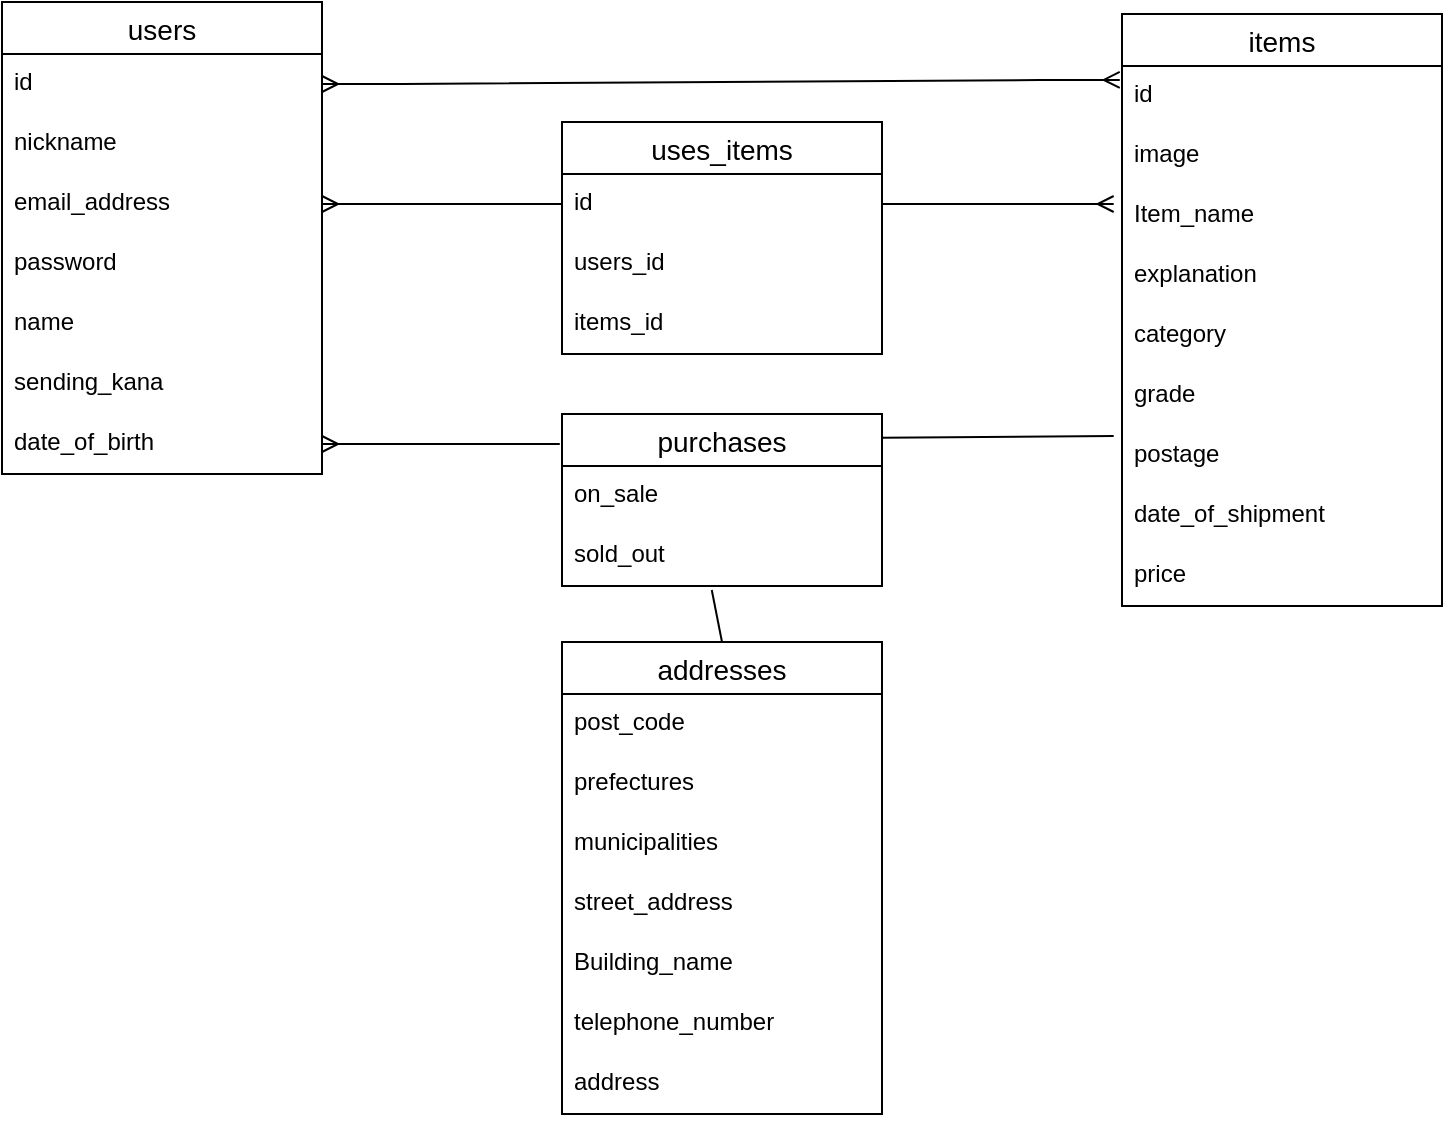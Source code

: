 <mxfile>
    <diagram id="kQ4g6l3Itg2ehf1FcN4k" name="ページ1">
        <mxGraphModel dx="952" dy="874" grid="1" gridSize="10" guides="1" tooltips="1" connect="1" arrows="1" fold="1" page="1" pageScale="1" pageWidth="827" pageHeight="1169" math="0" shadow="0">
            <root>
                <mxCell id="0"/>
                <mxCell id="1" parent="0"/>
                <mxCell id="6fRMwqHIvGFD-L8_-Q2L-1" value="users" style="swimlane;fontStyle=0;childLayout=stackLayout;horizontal=1;startSize=26;horizontalStack=0;resizeParent=1;resizeParentMax=0;resizeLast=0;collapsible=1;marginBottom=0;align=center;fontSize=14;" parent="1" vertex="1">
                    <mxGeometry x="40" y="40" width="160" height="236" as="geometry"/>
                </mxCell>
                <mxCell id="6fRMwqHIvGFD-L8_-Q2L-2" value="id" style="text;strokeColor=none;fillColor=none;spacingLeft=4;spacingRight=4;overflow=hidden;rotatable=0;points=[[0,0.5],[1,0.5]];portConstraint=eastwest;fontSize=12;" parent="6fRMwqHIvGFD-L8_-Q2L-1" vertex="1">
                    <mxGeometry y="26" width="160" height="30" as="geometry"/>
                </mxCell>
                <mxCell id="6fRMwqHIvGFD-L8_-Q2L-3" value="nickname" style="text;strokeColor=none;fillColor=none;spacingLeft=4;spacingRight=4;overflow=hidden;rotatable=0;points=[[0,0.5],[1,0.5]];portConstraint=eastwest;fontSize=12;" parent="6fRMwqHIvGFD-L8_-Q2L-1" vertex="1">
                    <mxGeometry y="56" width="160" height="30" as="geometry"/>
                </mxCell>
                <mxCell id="6fRMwqHIvGFD-L8_-Q2L-6" value="email_address" style="text;strokeColor=none;fillColor=none;spacingLeft=4;spacingRight=4;overflow=hidden;rotatable=0;points=[[0,0.5],[1,0.5]];portConstraint=eastwest;fontSize=12;" parent="6fRMwqHIvGFD-L8_-Q2L-1" vertex="1">
                    <mxGeometry y="86" width="160" height="30" as="geometry"/>
                </mxCell>
                <mxCell id="6fRMwqHIvGFD-L8_-Q2L-4" value="password" style="text;strokeColor=none;fillColor=none;spacingLeft=4;spacingRight=4;overflow=hidden;rotatable=0;points=[[0,0.5],[1,0.5]];portConstraint=eastwest;fontSize=12;" parent="6fRMwqHIvGFD-L8_-Q2L-1" vertex="1">
                    <mxGeometry y="116" width="160" height="30" as="geometry"/>
                </mxCell>
                <mxCell id="6fRMwqHIvGFD-L8_-Q2L-8" value="name" style="text;strokeColor=none;fillColor=none;spacingLeft=4;spacingRight=4;overflow=hidden;rotatable=0;points=[[0,0.5],[1,0.5]];portConstraint=eastwest;fontSize=12;" parent="6fRMwqHIvGFD-L8_-Q2L-1" vertex="1">
                    <mxGeometry y="146" width="160" height="30" as="geometry"/>
                </mxCell>
                <mxCell id="6fRMwqHIvGFD-L8_-Q2L-7" value="sending_kana" style="text;strokeColor=none;fillColor=none;spacingLeft=4;spacingRight=4;overflow=hidden;rotatable=0;points=[[0,0.5],[1,0.5]];portConstraint=eastwest;fontSize=12;" parent="6fRMwqHIvGFD-L8_-Q2L-1" vertex="1">
                    <mxGeometry y="176" width="160" height="30" as="geometry"/>
                </mxCell>
                <mxCell id="6fRMwqHIvGFD-L8_-Q2L-9" value="date_of_birth" style="text;strokeColor=none;fillColor=none;spacingLeft=4;spacingRight=4;overflow=hidden;rotatable=0;points=[[0,0.5],[1,0.5]];portConstraint=eastwest;fontSize=12;" parent="6fRMwqHIvGFD-L8_-Q2L-1" vertex="1">
                    <mxGeometry y="206" width="160" height="30" as="geometry"/>
                </mxCell>
                <mxCell id="6fRMwqHIvGFD-L8_-Q2L-11" value="items" style="swimlane;fontStyle=0;childLayout=stackLayout;horizontal=1;startSize=26;horizontalStack=0;resizeParent=1;resizeParentMax=0;resizeLast=0;collapsible=1;marginBottom=0;align=center;fontSize=14;" parent="1" vertex="1">
                    <mxGeometry x="600" y="46" width="160" height="296" as="geometry"/>
                </mxCell>
                <mxCell id="6fRMwqHIvGFD-L8_-Q2L-12" value="id" style="text;strokeColor=none;fillColor=none;spacingLeft=4;spacingRight=4;overflow=hidden;rotatable=0;points=[[0,0.5],[1,0.5]];portConstraint=eastwest;fontSize=12;" parent="6fRMwqHIvGFD-L8_-Q2L-11" vertex="1">
                    <mxGeometry y="26" width="160" height="30" as="geometry"/>
                </mxCell>
                <mxCell id="6fRMwqHIvGFD-L8_-Q2L-13" value="image" style="text;strokeColor=none;fillColor=none;spacingLeft=4;spacingRight=4;overflow=hidden;rotatable=0;points=[[0,0.5],[1,0.5]];portConstraint=eastwest;fontSize=12;" parent="6fRMwqHIvGFD-L8_-Q2L-11" vertex="1">
                    <mxGeometry y="56" width="160" height="30" as="geometry"/>
                </mxCell>
                <mxCell id="6fRMwqHIvGFD-L8_-Q2L-16" value="Item_name" style="text;strokeColor=none;fillColor=none;spacingLeft=4;spacingRight=4;overflow=hidden;rotatable=0;points=[[0,0.5],[1,0.5]];portConstraint=eastwest;fontSize=12;" parent="6fRMwqHIvGFD-L8_-Q2L-11" vertex="1">
                    <mxGeometry y="86" width="160" height="30" as="geometry"/>
                </mxCell>
                <mxCell id="6fRMwqHIvGFD-L8_-Q2L-17" value="explanation&#10;" style="text;strokeColor=none;fillColor=none;spacingLeft=4;spacingRight=4;overflow=hidden;rotatable=0;points=[[0,0.5],[1,0.5]];portConstraint=eastwest;fontSize=12;" parent="6fRMwqHIvGFD-L8_-Q2L-11" vertex="1">
                    <mxGeometry y="116" width="160" height="30" as="geometry"/>
                </mxCell>
                <mxCell id="6fRMwqHIvGFD-L8_-Q2L-19" value="category" style="text;strokeColor=none;fillColor=none;spacingLeft=4;spacingRight=4;overflow=hidden;rotatable=0;points=[[0,0.5],[1,0.5]];portConstraint=eastwest;fontSize=12;" parent="6fRMwqHIvGFD-L8_-Q2L-11" vertex="1">
                    <mxGeometry y="146" width="160" height="30" as="geometry"/>
                </mxCell>
                <mxCell id="6fRMwqHIvGFD-L8_-Q2L-18" value="grade" style="text;strokeColor=none;fillColor=none;spacingLeft=4;spacingRight=4;overflow=hidden;rotatable=0;points=[[0,0.5],[1,0.5]];portConstraint=eastwest;fontSize=12;" parent="6fRMwqHIvGFD-L8_-Q2L-11" vertex="1">
                    <mxGeometry y="176" width="160" height="30" as="geometry"/>
                </mxCell>
                <mxCell id="6fRMwqHIvGFD-L8_-Q2L-21" value="postage" style="text;strokeColor=none;fillColor=none;spacingLeft=4;spacingRight=4;overflow=hidden;rotatable=0;points=[[0,0.5],[1,0.5]];portConstraint=eastwest;fontSize=12;" parent="6fRMwqHIvGFD-L8_-Q2L-11" vertex="1">
                    <mxGeometry y="206" width="160" height="30" as="geometry"/>
                </mxCell>
                <mxCell id="6fRMwqHIvGFD-L8_-Q2L-24" value="date_of_shipment" style="text;strokeColor=none;fillColor=none;spacingLeft=4;spacingRight=4;overflow=hidden;rotatable=0;points=[[0,0.5],[1,0.5]];portConstraint=eastwest;fontSize=12;" parent="6fRMwqHIvGFD-L8_-Q2L-11" vertex="1">
                    <mxGeometry y="236" width="160" height="30" as="geometry"/>
                </mxCell>
                <mxCell id="6fRMwqHIvGFD-L8_-Q2L-22" value="price" style="text;strokeColor=none;fillColor=none;spacingLeft=4;spacingRight=4;overflow=hidden;rotatable=0;points=[[0,0.5],[1,0.5]];portConstraint=eastwest;fontSize=12;" parent="6fRMwqHIvGFD-L8_-Q2L-11" vertex="1">
                    <mxGeometry y="266" width="160" height="30" as="geometry"/>
                </mxCell>
                <mxCell id="6fRMwqHIvGFD-L8_-Q2L-25" value="uses_items" style="swimlane;fontStyle=0;childLayout=stackLayout;horizontal=1;startSize=26;horizontalStack=0;resizeParent=1;resizeParentMax=0;resizeLast=0;collapsible=1;marginBottom=0;align=center;fontSize=14;" parent="1" vertex="1">
                    <mxGeometry x="320" y="100" width="160" height="116" as="geometry"/>
                </mxCell>
                <mxCell id="6fRMwqHIvGFD-L8_-Q2L-26" value="id" style="text;strokeColor=none;fillColor=none;spacingLeft=4;spacingRight=4;overflow=hidden;rotatable=0;points=[[0,0.5],[1,0.5]];portConstraint=eastwest;fontSize=12;" parent="6fRMwqHIvGFD-L8_-Q2L-25" vertex="1">
                    <mxGeometry y="26" width="160" height="30" as="geometry"/>
                </mxCell>
                <mxCell id="6fRMwqHIvGFD-L8_-Q2L-27" value="users_id" style="text;strokeColor=none;fillColor=none;spacingLeft=4;spacingRight=4;overflow=hidden;rotatable=0;points=[[0,0.5],[1,0.5]];portConstraint=eastwest;fontSize=12;" parent="6fRMwqHIvGFD-L8_-Q2L-25" vertex="1">
                    <mxGeometry y="56" width="160" height="30" as="geometry"/>
                </mxCell>
                <mxCell id="6fRMwqHIvGFD-L8_-Q2L-28" value="items_id" style="text;strokeColor=none;fillColor=none;spacingLeft=4;spacingRight=4;overflow=hidden;rotatable=0;points=[[0,0.5],[1,0.5]];portConstraint=eastwest;fontSize=12;" parent="6fRMwqHIvGFD-L8_-Q2L-25" vertex="1">
                    <mxGeometry y="86" width="160" height="30" as="geometry"/>
                </mxCell>
                <mxCell id="6fRMwqHIvGFD-L8_-Q2L-29" value="" style="edgeStyle=entityRelationEdgeStyle;fontSize=12;html=1;endArrow=ERmany;startArrow=ERmany;exitX=1;exitY=0.5;exitDx=0;exitDy=0;entryX=-0.007;entryY=0.233;entryDx=0;entryDy=0;entryPerimeter=0;" parent="1" source="6fRMwqHIvGFD-L8_-Q2L-2" target="6fRMwqHIvGFD-L8_-Q2L-12" edge="1">
                    <mxGeometry width="100" height="100" relative="1" as="geometry">
                        <mxPoint x="314" y="140" as="sourcePoint"/>
                        <mxPoint x="560" y="80" as="targetPoint"/>
                    </mxGeometry>
                </mxCell>
                <mxCell id="6fRMwqHIvGFD-L8_-Q2L-31" value="" style="edgeStyle=entityRelationEdgeStyle;fontSize=12;html=1;endArrow=ERmany;exitX=1;exitY=0.5;exitDx=0;exitDy=0;entryX=-0.026;entryY=0.3;entryDx=0;entryDy=0;entryPerimeter=0;" parent="1" source="6fRMwqHIvGFD-L8_-Q2L-26" target="6fRMwqHIvGFD-L8_-Q2L-16" edge="1">
                    <mxGeometry width="100" height="100" relative="1" as="geometry">
                        <mxPoint x="500" y="300" as="sourcePoint"/>
                        <mxPoint x="590" y="140" as="targetPoint"/>
                    </mxGeometry>
                </mxCell>
                <mxCell id="6fRMwqHIvGFD-L8_-Q2L-32" value="" style="edgeStyle=entityRelationEdgeStyle;fontSize=12;html=1;endArrow=ERmany;exitX=0;exitY=0.5;exitDx=0;exitDy=0;entryX=1;entryY=0.5;entryDx=0;entryDy=0;" parent="1" source="6fRMwqHIvGFD-L8_-Q2L-26" target="6fRMwqHIvGFD-L8_-Q2L-6" edge="1">
                    <mxGeometry width="100" height="100" relative="1" as="geometry">
                        <mxPoint x="280" y="210" as="sourcePoint"/>
                        <mxPoint x="210" y="140" as="targetPoint"/>
                    </mxGeometry>
                </mxCell>
                <mxCell id="6fRMwqHIvGFD-L8_-Q2L-33" value="purchases" style="swimlane;fontStyle=0;childLayout=stackLayout;horizontal=1;startSize=26;horizontalStack=0;resizeParent=1;resizeParentMax=0;resizeLast=0;collapsible=1;marginBottom=0;align=center;fontSize=14;" parent="1" vertex="1">
                    <mxGeometry x="320" y="246" width="160" height="86" as="geometry"/>
                </mxCell>
                <mxCell id="6fRMwqHIvGFD-L8_-Q2L-34" value="on_sale" style="text;strokeColor=none;fillColor=none;spacingLeft=4;spacingRight=4;overflow=hidden;rotatable=0;points=[[0,0.5],[1,0.5]];portConstraint=eastwest;fontSize=12;" parent="6fRMwqHIvGFD-L8_-Q2L-33" vertex="1">
                    <mxGeometry y="26" width="160" height="30" as="geometry"/>
                </mxCell>
                <mxCell id="6fRMwqHIvGFD-L8_-Q2L-35" value="sold_out" style="text;strokeColor=none;fillColor=none;spacingLeft=4;spacingRight=4;overflow=hidden;rotatable=0;points=[[0,0.5],[1,0.5]];portConstraint=eastwest;fontSize=12;" parent="6fRMwqHIvGFD-L8_-Q2L-33" vertex="1">
                    <mxGeometry y="56" width="160" height="30" as="geometry"/>
                </mxCell>
                <mxCell id="6fRMwqHIvGFD-L8_-Q2L-38" value="" style="endArrow=none;html=1;rounded=0;exitX=0.999;exitY=0.138;exitDx=0;exitDy=0;entryX=-0.026;entryY=0.167;entryDx=0;entryDy=0;entryPerimeter=0;exitPerimeter=0;" parent="1" source="6fRMwqHIvGFD-L8_-Q2L-33" target="6fRMwqHIvGFD-L8_-Q2L-21" edge="1">
                    <mxGeometry relative="1" as="geometry">
                        <mxPoint x="490" y="280" as="sourcePoint"/>
                        <mxPoint x="600" y="280" as="targetPoint"/>
                    </mxGeometry>
                </mxCell>
                <mxCell id="6fRMwqHIvGFD-L8_-Q2L-39" value="" style="edgeStyle=entityRelationEdgeStyle;fontSize=12;html=1;endArrow=ERmany;exitX=-0.007;exitY=0.174;exitDx=0;exitDy=0;exitPerimeter=0;" parent="1" source="6fRMwqHIvGFD-L8_-Q2L-33" target="6fRMwqHIvGFD-L8_-Q2L-9" edge="1">
                    <mxGeometry width="100" height="100" relative="1" as="geometry">
                        <mxPoint x="316" y="260" as="sourcePoint"/>
                        <mxPoint x="210" y="260" as="targetPoint"/>
                    </mxGeometry>
                </mxCell>
                <mxCell id="6fRMwqHIvGFD-L8_-Q2L-40" value="addresses" style="swimlane;fontStyle=0;childLayout=stackLayout;horizontal=1;startSize=26;horizontalStack=0;resizeParent=1;resizeParentMax=0;resizeLast=0;collapsible=1;marginBottom=0;align=center;fontSize=14;" parent="1" vertex="1">
                    <mxGeometry x="320" y="360" width="160" height="236" as="geometry"/>
                </mxCell>
                <mxCell id="6fRMwqHIvGFD-L8_-Q2L-41" value="post_code" style="text;strokeColor=none;fillColor=none;spacingLeft=4;spacingRight=4;overflow=hidden;rotatable=0;points=[[0,0.5],[1,0.5]];portConstraint=eastwest;fontSize=12;" parent="6fRMwqHIvGFD-L8_-Q2L-40" vertex="1">
                    <mxGeometry y="26" width="160" height="30" as="geometry"/>
                </mxCell>
                <mxCell id="6fRMwqHIvGFD-L8_-Q2L-42" value="prefectures" style="text;strokeColor=none;fillColor=none;spacingLeft=4;spacingRight=4;overflow=hidden;rotatable=0;points=[[0,0.5],[1,0.5]];portConstraint=eastwest;fontSize=12;" parent="6fRMwqHIvGFD-L8_-Q2L-40" vertex="1">
                    <mxGeometry y="56" width="160" height="30" as="geometry"/>
                </mxCell>
                <mxCell id="6fRMwqHIvGFD-L8_-Q2L-45" value="municipalities" style="text;strokeColor=none;fillColor=none;spacingLeft=4;spacingRight=4;overflow=hidden;rotatable=0;points=[[0,0.5],[1,0.5]];portConstraint=eastwest;fontSize=12;" parent="6fRMwqHIvGFD-L8_-Q2L-40" vertex="1">
                    <mxGeometry y="86" width="160" height="30" as="geometry"/>
                </mxCell>
                <mxCell id="6fRMwqHIvGFD-L8_-Q2L-46" value="street_address" style="text;strokeColor=none;fillColor=none;spacingLeft=4;spacingRight=4;overflow=hidden;rotatable=0;points=[[0,0.5],[1,0.5]];portConstraint=eastwest;fontSize=12;" parent="6fRMwqHIvGFD-L8_-Q2L-40" vertex="1">
                    <mxGeometry y="116" width="160" height="30" as="geometry"/>
                </mxCell>
                <mxCell id="6fRMwqHIvGFD-L8_-Q2L-47" value="Building_name" style="text;strokeColor=none;fillColor=none;spacingLeft=4;spacingRight=4;overflow=hidden;rotatable=0;points=[[0,0.5],[1,0.5]];portConstraint=eastwest;fontSize=12;" parent="6fRMwqHIvGFD-L8_-Q2L-40" vertex="1">
                    <mxGeometry y="146" width="160" height="30" as="geometry"/>
                </mxCell>
                <mxCell id="6fRMwqHIvGFD-L8_-Q2L-44" value="telephone_number" style="text;strokeColor=none;fillColor=none;spacingLeft=4;spacingRight=4;overflow=hidden;rotatable=0;points=[[0,0.5],[1,0.5]];portConstraint=eastwest;fontSize=12;" parent="6fRMwqHIvGFD-L8_-Q2L-40" vertex="1">
                    <mxGeometry y="176" width="160" height="30" as="geometry"/>
                </mxCell>
                <mxCell id="6fRMwqHIvGFD-L8_-Q2L-48" value="address" style="text;strokeColor=none;fillColor=none;spacingLeft=4;spacingRight=4;overflow=hidden;rotatable=0;points=[[0,0.5],[1,0.5]];portConstraint=eastwest;fontSize=12;" parent="6fRMwqHIvGFD-L8_-Q2L-40" vertex="1">
                    <mxGeometry y="206" width="160" height="30" as="geometry"/>
                </mxCell>
                <mxCell id="6fRMwqHIvGFD-L8_-Q2L-49" value="" style="endArrow=none;html=1;rounded=0;exitX=0.468;exitY=1.067;exitDx=0;exitDy=0;exitPerimeter=0;entryX=0.5;entryY=0;entryDx=0;entryDy=0;" parent="1" source="6fRMwqHIvGFD-L8_-Q2L-35" target="6fRMwqHIvGFD-L8_-Q2L-40" edge="1">
                    <mxGeometry relative="1" as="geometry">
                        <mxPoint x="320" y="350" as="sourcePoint"/>
                        <mxPoint x="480" y="350" as="targetPoint"/>
                    </mxGeometry>
                </mxCell>
            </root>
        </mxGraphModel>
    </diagram>
</mxfile>